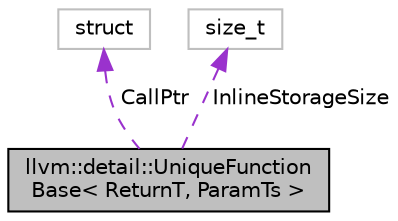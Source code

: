 digraph "llvm::detail::UniqueFunctionBase&lt; ReturnT, ParamTs &gt;"
{
 // LATEX_PDF_SIZE
  bgcolor="transparent";
  edge [fontname="Helvetica",fontsize="10",labelfontname="Helvetica",labelfontsize="10"];
  node [fontname="Helvetica",fontsize="10",shape=record];
  Node1 [label="llvm::detail::UniqueFunction\lBase\< ReturnT, ParamTs \>",height=0.2,width=0.4,color="black", fillcolor="grey75", style="filled", fontcolor="black",tooltip=" "];
  Node2 -> Node1 [dir="back",color="darkorchid3",fontsize="10",style="dashed",label=" CallPtr" ,fontname="Helvetica"];
  Node2 [label="struct",height=0.2,width=0.4,color="grey75",tooltip=" "];
  Node3 -> Node1 [dir="back",color="darkorchid3",fontsize="10",style="dashed",label=" InlineStorageSize" ,fontname="Helvetica"];
  Node3 [label="size_t",height=0.2,width=0.4,color="grey75",tooltip=" "];
}
